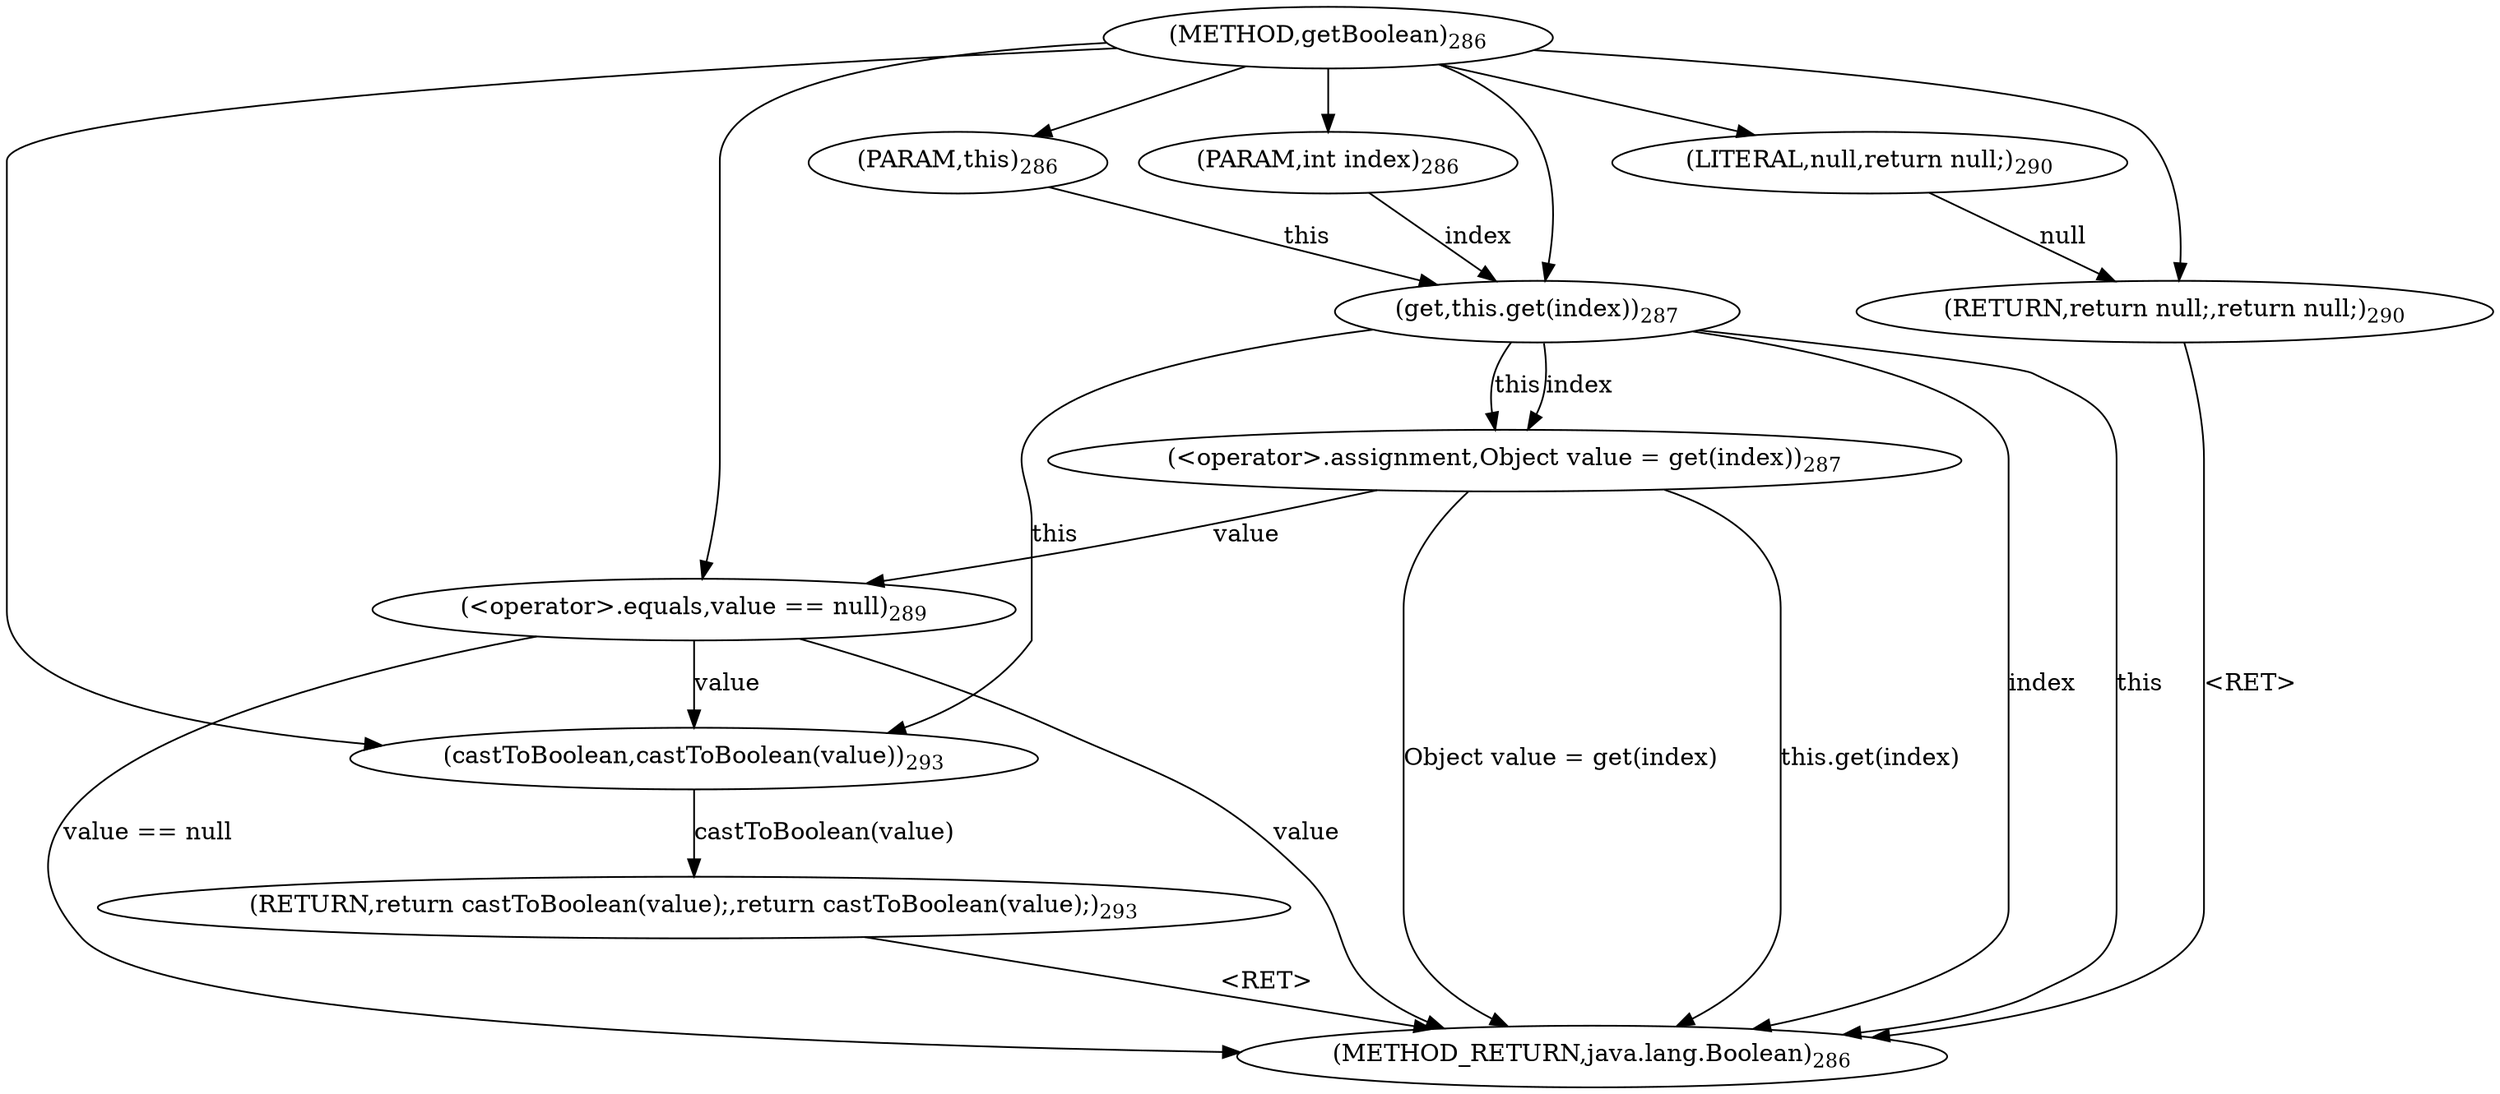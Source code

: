 digraph "getBoolean" {  
"912" [label = <(METHOD,getBoolean)<SUB>286</SUB>> ]
"932" [label = <(METHOD_RETURN,java.lang.Boolean)<SUB>286</SUB>> ]
"33" [label = <(PARAM,this)<SUB>286</SUB>> ]
"913" [label = <(PARAM,int index)<SUB>286</SUB>> ]
"916" [label = <(&lt;operator&gt;.assignment,Object value = get(index))<SUB>287</SUB>> ]
"927" [label = <(RETURN,return castToBoolean(value);,return castToBoolean(value);)<SUB>293</SUB>> ]
"916" [label = <(&lt;operator&gt;.assignment,Object value = get(index))<SUB>287</SUB>> ]
"916" [label = <(&lt;operator&gt;.assignment,Object value = get(index))<SUB>287</SUB>> ]
"921" [label = <(&lt;operator&gt;.equals,value == null)<SUB>289</SUB>> ]
"928" [label = <(castToBoolean,castToBoolean(value))<SUB>293</SUB>> ]
"918" [label = <(get,this.get(index))<SUB>287</SUB>> ]
"918" [label = <(get,this.get(index))<SUB>287</SUB>> ]
"921" [label = <(&lt;operator&gt;.equals,value == null)<SUB>289</SUB>> ]
"921" [label = <(&lt;operator&gt;.equals,value == null)<SUB>289</SUB>> ]
"925" [label = <(RETURN,return null;,return null;)<SUB>290</SUB>> ]
"928" [label = <(castToBoolean,castToBoolean(value))<SUB>293</SUB>> ]
"928" [label = <(castToBoolean,castToBoolean(value))<SUB>293</SUB>> ]
"926" [label = <(LITERAL,null,return null;)<SUB>290</SUB>> ]
  "925" -> "932"  [ label = "&lt;RET&gt;"] 
  "927" -> "932"  [ label = "&lt;RET&gt;"] 
  "918" -> "932"  [ label = "this"] 
  "918" -> "932"  [ label = "index"] 
  "916" -> "932"  [ label = "this.get(index)"] 
  "916" -> "932"  [ label = "Object value = get(index)"] 
  "921" -> "932"  [ label = "value"] 
  "921" -> "932"  [ label = "value == null"] 
  "912" -> "33" 
  "912" -> "913" 
  "918" -> "916"  [ label = "this"] 
  "918" -> "916"  [ label = "index"] 
  "928" -> "927"  [ label = "castToBoolean(value)"] 
  "33" -> "918"  [ label = "this"] 
  "912" -> "918" 
  "913" -> "918"  [ label = "index"] 
  "916" -> "921"  [ label = "value"] 
  "912" -> "921" 
  "926" -> "925"  [ label = "null"] 
  "912" -> "925" 
  "918" -> "928"  [ label = "this"] 
  "912" -> "928" 
  "921" -> "928"  [ label = "value"] 
  "912" -> "926" 
}
